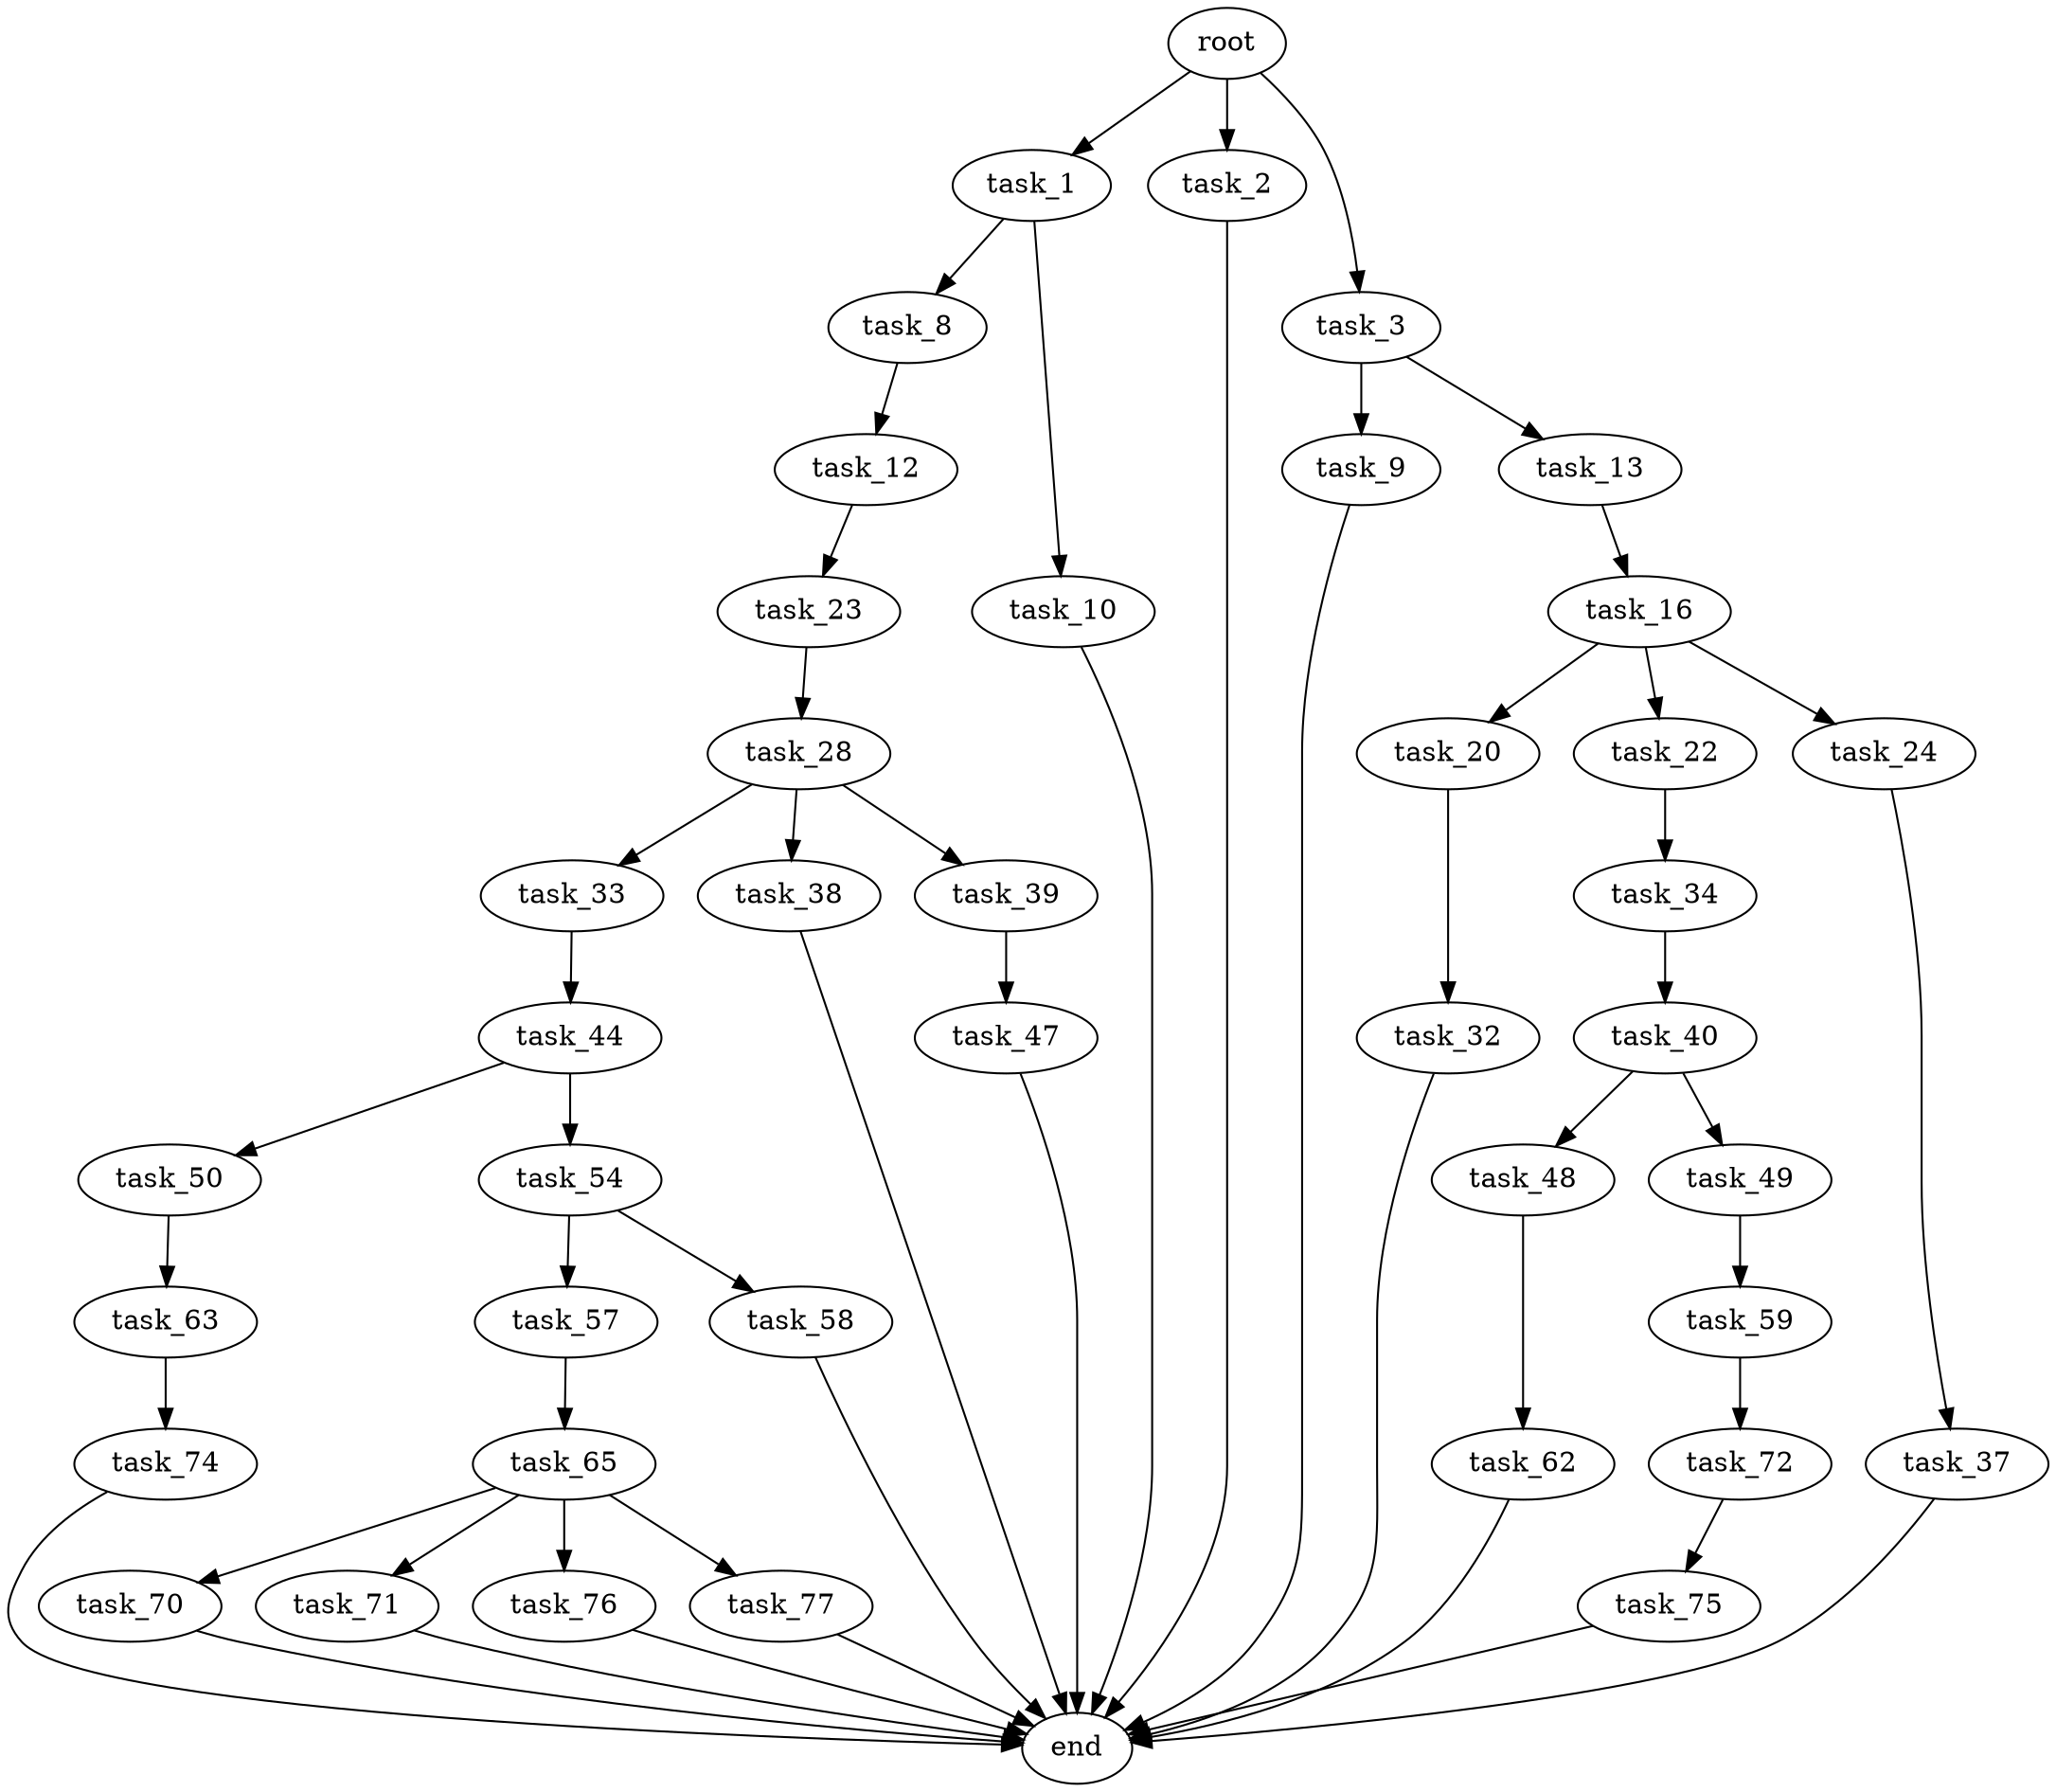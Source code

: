 digraph G {
  root [size="0.000000"];
  task_1 [size="782757789696.000000"];
  task_2 [size="564097103.000000"];
  task_3 [size="68719476736.000000"];
  task_8 [size="231928233984.000000"];
  task_9 [size="7888317105.000000"];
  task_10 [size="19037809740.000000"];
  task_12 [size="27795843699.000000"];
  task_13 [size="66587216038.000000"];
  task_16 [size="285114657789.000000"];
  task_20 [size="23226879463.000000"];
  task_22 [size="231928233984.000000"];
  task_23 [size="88544160294.000000"];
  task_24 [size="782757789696.000000"];
  task_28 [size="439301658392.000000"];
  task_32 [size="8589934592.000000"];
  task_33 [size="2215514261.000000"];
  task_34 [size="8589934592.000000"];
  task_37 [size="68719476736.000000"];
  task_38 [size="25758961422.000000"];
  task_39 [size="35307374208.000000"];
  task_40 [size="68719476736.000000"];
  task_44 [size="549755813888.000000"];
  task_47 [size="156677955177.000000"];
  task_48 [size="34007118406.000000"];
  task_49 [size="4446409456.000000"];
  task_50 [size="14116753069.000000"];
  task_54 [size="615806087877.000000"];
  task_57 [size="11871533040.000000"];
  task_58 [size="231928233984.000000"];
  task_59 [size="1621778572.000000"];
  task_62 [size="14302825518.000000"];
  task_63 [size="231928233984.000000"];
  task_65 [size="136776807678.000000"];
  task_70 [size="1073741824000.000000"];
  task_71 [size="549755813888.000000"];
  task_72 [size="2022464229.000000"];
  task_74 [size="68719476736.000000"];
  task_75 [size="782757789696.000000"];
  task_76 [size="368293445632.000000"];
  task_77 [size="186735971032.000000"];
  end [size="0.000000"];

  root -> task_1 [size="1.000000"];
  root -> task_2 [size="1.000000"];
  root -> task_3 [size="1.000000"];
  task_1 -> task_8 [size="679477248.000000"];
  task_1 -> task_10 [size="679477248.000000"];
  task_2 -> end [size="1.000000"];
  task_3 -> task_9 [size="134217728.000000"];
  task_3 -> task_13 [size="134217728.000000"];
  task_8 -> task_12 [size="301989888.000000"];
  task_9 -> end [size="1.000000"];
  task_10 -> end [size="1.000000"];
  task_12 -> task_23 [size="75497472.000000"];
  task_13 -> task_16 [size="209715200.000000"];
  task_16 -> task_20 [size="209715200.000000"];
  task_16 -> task_22 [size="209715200.000000"];
  task_16 -> task_24 [size="209715200.000000"];
  task_20 -> task_32 [size="536870912.000000"];
  task_22 -> task_34 [size="301989888.000000"];
  task_23 -> task_28 [size="209715200.000000"];
  task_24 -> task_37 [size="679477248.000000"];
  task_28 -> task_33 [size="679477248.000000"];
  task_28 -> task_38 [size="679477248.000000"];
  task_28 -> task_39 [size="679477248.000000"];
  task_32 -> end [size="1.000000"];
  task_33 -> task_44 [size="75497472.000000"];
  task_34 -> task_40 [size="33554432.000000"];
  task_37 -> end [size="1.000000"];
  task_38 -> end [size="1.000000"];
  task_39 -> task_47 [size="33554432.000000"];
  task_40 -> task_48 [size="134217728.000000"];
  task_40 -> task_49 [size="134217728.000000"];
  task_44 -> task_50 [size="536870912.000000"];
  task_44 -> task_54 [size="536870912.000000"];
  task_47 -> end [size="1.000000"];
  task_48 -> task_62 [size="33554432.000000"];
  task_49 -> task_59 [size="411041792.000000"];
  task_50 -> task_63 [size="838860800.000000"];
  task_54 -> task_57 [size="838860800.000000"];
  task_54 -> task_58 [size="838860800.000000"];
  task_57 -> task_65 [size="679477248.000000"];
  task_58 -> end [size="1.000000"];
  task_59 -> task_72 [size="33554432.000000"];
  task_62 -> end [size="1.000000"];
  task_63 -> task_74 [size="301989888.000000"];
  task_65 -> task_70 [size="411041792.000000"];
  task_65 -> task_71 [size="411041792.000000"];
  task_65 -> task_76 [size="411041792.000000"];
  task_65 -> task_77 [size="411041792.000000"];
  task_70 -> end [size="1.000000"];
  task_71 -> end [size="1.000000"];
  task_72 -> task_75 [size="33554432.000000"];
  task_74 -> end [size="1.000000"];
  task_75 -> end [size="1.000000"];
  task_76 -> end [size="1.000000"];
  task_77 -> end [size="1.000000"];
}
